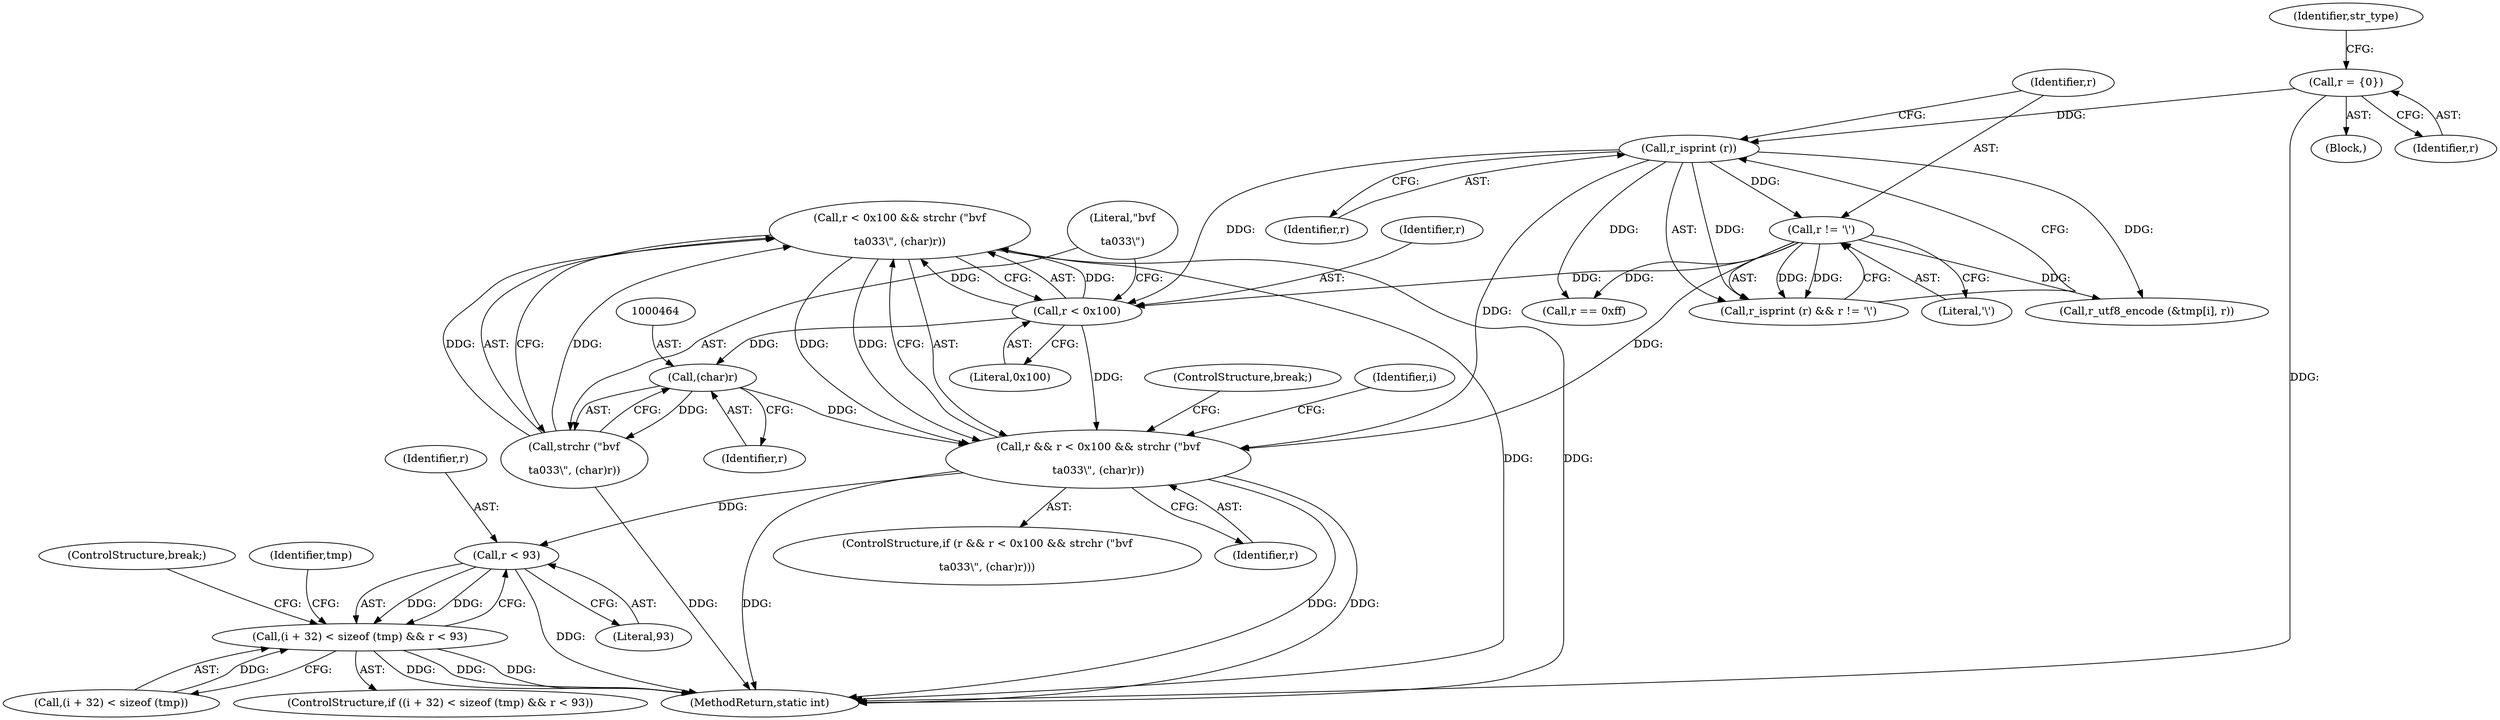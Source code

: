 digraph "0_radare2_3fcf41ed96ffa25b38029449520c8d0a198745f3@API" {
"1000457" [label="(Call,r < 0x100 && strchr (\"\b\v\f\n\r\t\a\033\\\", (char)r))"];
"1000458" [label="(Call,r < 0x100)"];
"1000426" [label="(Call,r != '\\')"];
"1000424" [label="(Call,r_isprint (r))"];
"1000336" [label="(Call,r = {0})"];
"1000461" [label="(Call,strchr (\"\b\v\f\n\r\t\a\033\\\", (char)r))"];
"1000463" [label="(Call,(char)r)"];
"1000455" [label="(Call,r && r < 0x100 && strchr (\"\b\v\f\n\r\t\a\033\\\", (char)r))"];
"1000475" [label="(Call,r < 93)"];
"1000468" [label="(Call,(i + 32) < sizeof (tmp) && r < 93)"];
"1000465" [label="(Identifier,r)"];
"1000336" [label="(Call,r = {0})"];
"1000455" [label="(Call,r && r < 0x100 && strchr (\"\b\v\f\n\r\t\a\033\\\", (char)r))"];
"1000477" [label="(Literal,93)"];
"1000461" [label="(Call,strchr (\"\b\v\f\n\r\t\a\033\\\", (char)r))"];
"1000476" [label="(Identifier,r)"];
"1000436" [label="(Call,r == 0xff)"];
"1000454" [label="(ControlStructure,if (r && r < 0x100 && strchr (\"\b\v\f\n\r\t\a\033\\\", (char)r)))"];
"1000469" [label="(Call,(i + 32) < sizeof (tmp))"];
"1000463" [label="(Call,(char)r)"];
"1000458" [label="(Call,r < 0x100)"];
"1000424" [label="(Call,r_isprint (r))"];
"1000337" [label="(Identifier,r)"];
"1000505" [label="(ControlStructure,break;)"];
"1000475" [label="(Call,r < 93)"];
"1000457" [label="(Call,r < 0x100 && strchr (\"\b\v\f\n\r\t\a\033\\\", (char)r))"];
"1000468" [label="(Call,(i + 32) < sizeof (tmp) && r < 93)"];
"1000428" [label="(Literal,'\\')"];
"1000425" [label="(Identifier,r)"];
"1000497" [label="(ControlStructure,break;)"];
"1000456" [label="(Identifier,r)"];
"1000445" [label="(Call,r_utf8_encode (&tmp[i], r))"];
"1000701" [label="(MethodReturn,static int)"];
"1000340" [label="(Identifier,str_type)"];
"1000467" [label="(ControlStructure,if ((i + 32) < sizeof (tmp) && r < 93))"];
"1000334" [label="(Block,)"];
"1000426" [label="(Call,r != '\\')"];
"1000427" [label="(Identifier,r)"];
"1000462" [label="(Literal,\"\b\v\f\n\r\t\a\033\\\")"];
"1000471" [label="(Identifier,i)"];
"1000481" [label="(Identifier,tmp)"];
"1000459" [label="(Identifier,r)"];
"1000423" [label="(Call,r_isprint (r) && r != '\\')"];
"1000460" [label="(Literal,0x100)"];
"1000457" -> "1000455"  [label="AST: "];
"1000457" -> "1000458"  [label="CFG: "];
"1000457" -> "1000461"  [label="CFG: "];
"1000458" -> "1000457"  [label="AST: "];
"1000461" -> "1000457"  [label="AST: "];
"1000455" -> "1000457"  [label="CFG: "];
"1000457" -> "1000701"  [label="DDG: "];
"1000457" -> "1000701"  [label="DDG: "];
"1000457" -> "1000455"  [label="DDG: "];
"1000457" -> "1000455"  [label="DDG: "];
"1000458" -> "1000457"  [label="DDG: "];
"1000458" -> "1000457"  [label="DDG: "];
"1000461" -> "1000457"  [label="DDG: "];
"1000461" -> "1000457"  [label="DDG: "];
"1000458" -> "1000460"  [label="CFG: "];
"1000459" -> "1000458"  [label="AST: "];
"1000460" -> "1000458"  [label="AST: "];
"1000462" -> "1000458"  [label="CFG: "];
"1000458" -> "1000455"  [label="DDG: "];
"1000426" -> "1000458"  [label="DDG: "];
"1000424" -> "1000458"  [label="DDG: "];
"1000458" -> "1000463"  [label="DDG: "];
"1000426" -> "1000423"  [label="AST: "];
"1000426" -> "1000428"  [label="CFG: "];
"1000427" -> "1000426"  [label="AST: "];
"1000428" -> "1000426"  [label="AST: "];
"1000423" -> "1000426"  [label="CFG: "];
"1000426" -> "1000423"  [label="DDG: "];
"1000426" -> "1000423"  [label="DDG: "];
"1000424" -> "1000426"  [label="DDG: "];
"1000426" -> "1000436"  [label="DDG: "];
"1000426" -> "1000445"  [label="DDG: "];
"1000426" -> "1000455"  [label="DDG: "];
"1000424" -> "1000423"  [label="AST: "];
"1000424" -> "1000425"  [label="CFG: "];
"1000425" -> "1000424"  [label="AST: "];
"1000427" -> "1000424"  [label="CFG: "];
"1000423" -> "1000424"  [label="CFG: "];
"1000424" -> "1000423"  [label="DDG: "];
"1000336" -> "1000424"  [label="DDG: "];
"1000424" -> "1000436"  [label="DDG: "];
"1000424" -> "1000445"  [label="DDG: "];
"1000424" -> "1000455"  [label="DDG: "];
"1000336" -> "1000334"  [label="AST: "];
"1000336" -> "1000337"  [label="CFG: "];
"1000337" -> "1000336"  [label="AST: "];
"1000340" -> "1000336"  [label="CFG: "];
"1000336" -> "1000701"  [label="DDG: "];
"1000461" -> "1000463"  [label="CFG: "];
"1000462" -> "1000461"  [label="AST: "];
"1000463" -> "1000461"  [label="AST: "];
"1000461" -> "1000701"  [label="DDG: "];
"1000463" -> "1000461"  [label="DDG: "];
"1000463" -> "1000465"  [label="CFG: "];
"1000464" -> "1000463"  [label="AST: "];
"1000465" -> "1000463"  [label="AST: "];
"1000463" -> "1000455"  [label="DDG: "];
"1000455" -> "1000454"  [label="AST: "];
"1000455" -> "1000456"  [label="CFG: "];
"1000456" -> "1000455"  [label="AST: "];
"1000471" -> "1000455"  [label="CFG: "];
"1000505" -> "1000455"  [label="CFG: "];
"1000455" -> "1000701"  [label="DDG: "];
"1000455" -> "1000701"  [label="DDG: "];
"1000455" -> "1000701"  [label="DDG: "];
"1000455" -> "1000475"  [label="DDG: "];
"1000475" -> "1000468"  [label="AST: "];
"1000475" -> "1000477"  [label="CFG: "];
"1000476" -> "1000475"  [label="AST: "];
"1000477" -> "1000475"  [label="AST: "];
"1000468" -> "1000475"  [label="CFG: "];
"1000475" -> "1000701"  [label="DDG: "];
"1000475" -> "1000468"  [label="DDG: "];
"1000475" -> "1000468"  [label="DDG: "];
"1000468" -> "1000467"  [label="AST: "];
"1000468" -> "1000469"  [label="CFG: "];
"1000469" -> "1000468"  [label="AST: "];
"1000481" -> "1000468"  [label="CFG: "];
"1000497" -> "1000468"  [label="CFG: "];
"1000468" -> "1000701"  [label="DDG: "];
"1000468" -> "1000701"  [label="DDG: "];
"1000468" -> "1000701"  [label="DDG: "];
"1000469" -> "1000468"  [label="DDG: "];
}
